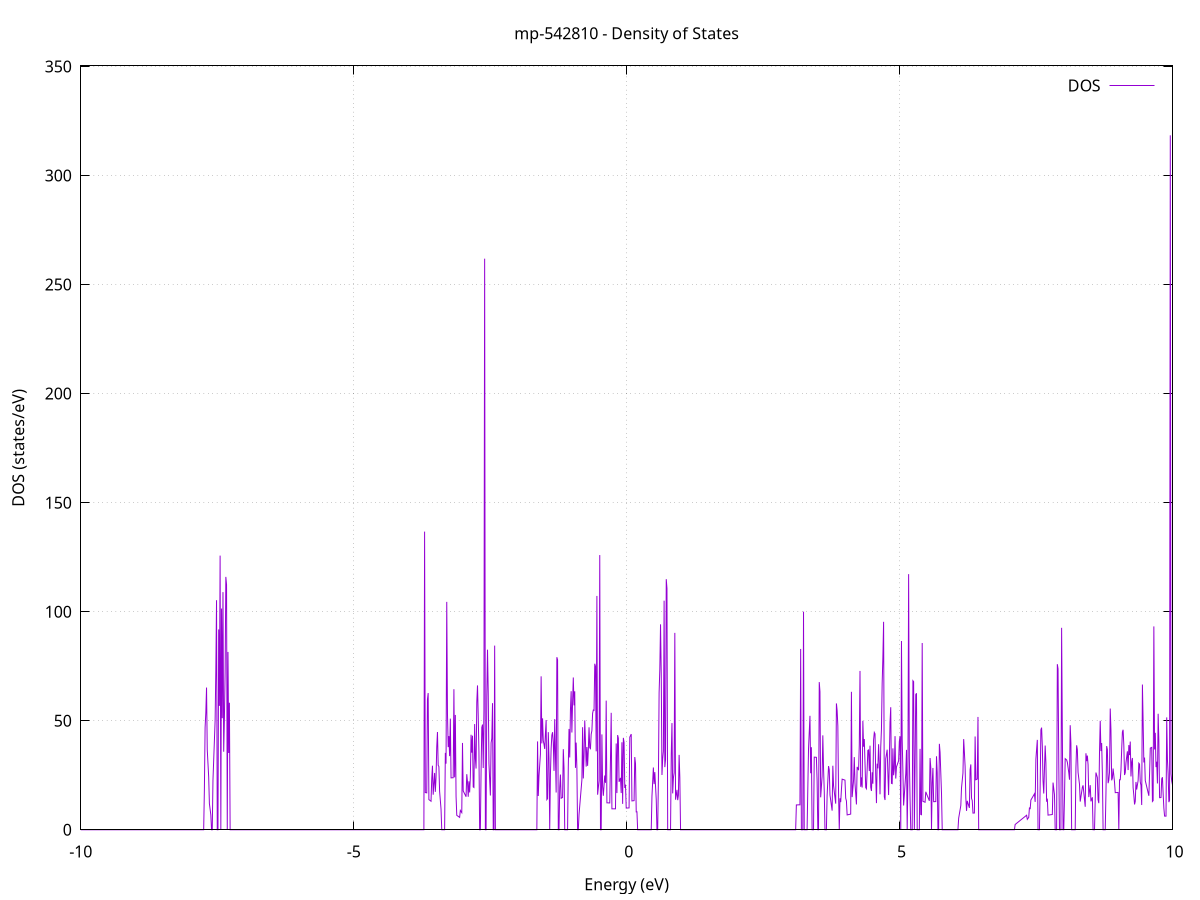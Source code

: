 set title 'mp-542810 - Density of States'
set xlabel 'Energy (eV)'
set ylabel 'DOS (states/eV)'
set grid
set xrange [-10:10]
set yrange [0:350.285]
set xzeroaxis lt -1
set terminal png size 800,600
set output 'mp-542810_dos_gnuplot.png'
plot '-' using 1:2 with lines title 'DOS'
-14.861000 0.000000
-14.847900 0.000000
-14.834800 0.000000
-14.821700 0.000000
-14.808600 0.000000
-14.795500 0.000000
-14.782400 0.000000
-14.769300 0.000000
-14.756200 0.000000
-14.743100 0.000000
-14.730000 0.000000
-14.716900 0.000000
-14.703800 0.000000
-14.690800 0.000000
-14.677700 0.000000
-14.664600 0.000000
-14.651500 0.000000
-14.638400 0.000000
-14.625300 0.000000
-14.612200 0.000000
-14.599100 0.000000
-14.586000 0.000000
-14.572900 0.000000
-14.559800 0.000000
-14.546700 0.000000
-14.533600 0.000000
-14.520500 0.000000
-14.507400 0.000000
-14.494300 0.000000
-14.481200 0.000000
-14.468100 0.000000
-14.455000 0.000000
-14.441900 0.000000
-14.428800 0.000000
-14.415700 0.000000
-14.402600 0.000000
-14.389500 0.000000
-14.376400 0.000000
-14.363300 0.000000
-14.350200 0.000000
-14.337100 0.000000
-14.324000 0.000000
-14.310900 0.000000
-14.297800 0.000000
-14.284700 0.000000
-14.271600 0.000000
-14.258500 0.000000
-14.245400 0.000000
-14.232300 0.000000
-14.219200 0.000000
-14.206100 0.000000
-14.193000 0.000000
-14.179900 0.000000
-14.166800 0.000000
-14.153700 0.000000
-14.140600 0.000000
-14.127500 0.000000
-14.114400 0.000000
-14.101300 0.000000
-14.088200 0.000000
-14.075100 0.000000
-14.062000 0.000000
-14.048900 0.000000
-14.035900 0.000000
-14.022800 0.000000
-14.009700 0.000000
-13.996600 0.000000
-13.983500 0.000000
-13.970400 0.000000
-13.957300 0.000000
-13.944200 0.000000
-13.931100 0.000000
-13.918000 0.000000
-13.904900 0.000000
-13.891800 0.000000
-13.878700 0.000000
-13.865600 0.000000
-13.852500 0.000000
-13.839400 0.000000
-13.826300 0.000000
-13.813200 0.000000
-13.800100 0.000000
-13.787000 0.000000
-13.773900 0.000000
-13.760800 0.000000
-13.747700 0.000000
-13.734600 0.000000
-13.721500 0.000000
-13.708400 0.000000
-13.695300 0.000000
-13.682200 0.000000
-13.669100 21.394300
-13.656000 37.563700
-13.642900 28.555100
-13.629800 90.711200
-13.616700 93.399400
-13.603600 31.921000
-13.590500 0.000000
-13.577400 85.289300
-13.564300 132.412100
-13.551200 101.045000
-13.538100 28.001100
-13.525000 0.000000
-13.511900 0.000000
-13.498800 0.000000
-13.485700 0.000000
-13.472600 0.000000
-13.459500 0.000000
-13.446400 0.000000
-13.433300 0.000000
-13.420200 0.000000
-13.407100 0.000000
-13.394100 0.000000
-13.381000 0.000000
-13.367900 0.000000
-13.354800 0.000000
-13.341700 0.000000
-13.328600 0.000000
-13.315500 0.000000
-13.302400 0.000000
-13.289300 0.000000
-13.276200 0.000000
-13.263100 0.000000
-13.250000 0.000000
-13.236900 0.000000
-13.223800 0.000000
-13.210700 0.000000
-13.197600 0.000000
-13.184500 0.000000
-13.171400 0.000000
-13.158300 0.000000
-13.145200 0.000000
-13.132100 0.000000
-13.119000 0.000000
-13.105900 0.000000
-13.092800 0.000000
-13.079700 0.000000
-13.066600 0.000000
-13.053500 0.000000
-13.040400 0.000000
-13.027300 0.000000
-13.014200 0.000000
-13.001100 0.000000
-12.988000 0.000000
-12.974900 0.000000
-12.961800 0.000000
-12.948700 0.000000
-12.935600 0.000000
-12.922500 0.000000
-12.909400 0.000000
-12.896300 0.000000
-12.883200 0.000000
-12.870100 0.000000
-12.857000 0.000000
-12.843900 0.000000
-12.830800 0.000000
-12.817700 0.000000
-12.804600 0.000000
-12.791500 0.000000
-12.778400 0.000000
-12.765300 0.000000
-12.752300 0.000000
-12.739200 0.000000
-12.726100 0.000000
-12.713000 0.000000
-12.699900 0.000000
-12.686800 0.000000
-12.673700 0.000000
-12.660600 0.000000
-12.647500 0.000000
-12.634400 0.000000
-12.621300 0.000000
-12.608200 0.000000
-12.595100 0.000000
-12.582000 0.000000
-12.568900 0.000000
-12.555800 0.000000
-12.542700 0.000000
-12.529600 0.000000
-12.516500 0.000000
-12.503400 0.000000
-12.490300 0.000000
-12.477200 0.000000
-12.464100 0.000000
-12.451000 0.000000
-12.437900 0.000000
-12.424800 0.000000
-12.411700 0.000000
-12.398600 0.000000
-12.385500 0.000000
-12.372400 0.000000
-12.359300 0.000000
-12.346200 0.000000
-12.333100 0.000000
-12.320000 0.000000
-12.306900 91.693000
-12.293800 100.559300
-12.280700 50.359200
-12.267600 320.534800
-12.254500 72.457300
-12.241400 146.626900
-12.228300 300.862900
-12.215200 101.770900
-12.202100 119.522600
-12.189000 34.029700
-12.175900 0.000000
-12.162800 0.000000
-12.149700 0.000000
-12.136600 0.000000
-12.123500 0.000000
-12.110400 0.000000
-12.097400 0.000000
-12.084300 0.000000
-12.071200 0.000000
-12.058100 0.000000
-12.045000 0.000000
-12.031900 0.000000
-12.018800 0.000000
-12.005700 0.000000
-11.992600 0.000000
-11.979500 0.000000
-11.966400 0.000000
-11.953300 0.000000
-11.940200 0.000000
-11.927100 0.000000
-11.914000 0.000000
-11.900900 0.000000
-11.887800 0.000000
-11.874700 0.000000
-11.861600 0.000000
-11.848500 0.000000
-11.835400 0.000000
-11.822300 0.000000
-11.809200 0.000000
-11.796100 0.000000
-11.783000 0.000000
-11.769900 0.000000
-11.756800 0.000000
-11.743700 0.000000
-11.730600 0.000000
-11.717500 0.000000
-11.704400 0.000000
-11.691300 0.000000
-11.678200 0.000000
-11.665100 0.000000
-11.652000 0.000000
-11.638900 0.000000
-11.625800 0.000000
-11.612700 0.000000
-11.599600 0.000000
-11.586500 0.000000
-11.573400 0.000000
-11.560300 0.000000
-11.547200 0.000000
-11.534100 0.000000
-11.521000 0.000000
-11.507900 0.000000
-11.494800 0.000000
-11.481700 0.000000
-11.468600 0.000000
-11.455600 0.000000
-11.442500 0.000000
-11.429400 0.000000
-11.416300 0.000000
-11.403200 0.000000
-11.390100 0.000000
-11.377000 0.000000
-11.363900 0.000000
-11.350800 0.000000
-11.337700 0.000000
-11.324600 0.000000
-11.311500 0.000000
-11.298400 0.000000
-11.285300 0.000000
-11.272200 0.000000
-11.259100 0.000000
-11.246000 0.000000
-11.232900 0.000000
-11.219800 0.000000
-11.206700 0.000000
-11.193600 0.000000
-11.180500 0.000000
-11.167400 0.000000
-11.154300 0.000000
-11.141200 0.000000
-11.128100 0.000000
-11.115000 0.000000
-11.101900 0.000000
-11.088800 0.000000
-11.075700 0.000000
-11.062600 0.000000
-11.049500 0.000000
-11.036400 0.000000
-11.023300 0.000000
-11.010200 0.000000
-10.997100 63.872300
-10.984000 62.600800
-10.970900 283.020600
-10.957800 81.983000
-10.944700 56.564300
-10.931600 0.000000
-10.918500 0.000000
-10.905400 0.000000
-10.892300 0.000000
-10.879200 0.000000
-10.866100 0.000000
-10.853000 0.000000
-10.839900 0.000000
-10.826800 0.000000
-10.813800 0.000000
-10.800700 0.000000
-10.787600 0.000000
-10.774500 0.000000
-10.761400 0.000000
-10.748300 0.000000
-10.735200 0.000000
-10.722100 0.000000
-10.709000 0.000000
-10.695900 0.000000
-10.682800 0.000000
-10.669700 0.000000
-10.656600 0.000000
-10.643500 0.000000
-10.630400 0.000000
-10.617300 0.000000
-10.604200 0.000000
-10.591100 0.000000
-10.578000 0.000000
-10.564900 0.000000
-10.551800 0.000000
-10.538700 0.000000
-10.525600 0.000000
-10.512500 0.000000
-10.499400 0.000000
-10.486300 0.000000
-10.473200 0.000000
-10.460100 0.000000
-10.447000 0.000000
-10.433900 0.000000
-10.420800 0.000000
-10.407700 0.000000
-10.394600 0.000000
-10.381500 0.000000
-10.368400 0.000000
-10.355300 0.000000
-10.342200 0.000000
-10.329100 0.000000
-10.316000 0.000000
-10.302900 0.000000
-10.289800 322.381500
-10.276700 126.788800
-10.263600 0.000000
-10.250500 0.000000
-10.237400 0.000000
-10.224300 0.000000
-10.211200 0.000000
-10.198100 0.000000
-10.185000 550.806900
-10.171900 0.000000
-10.158900 0.000000
-10.145800 238.900900
-10.132700 0.000000
-10.119600 0.000000
-10.106500 0.000000
-10.093400 0.000000
-10.080300 0.000000
-10.067200 0.000000
-10.054100 0.000000
-10.041000 0.000000
-10.027900 0.000000
-10.014800 0.000000
-10.001700 0.000000
-9.988600 0.000000
-9.975500 0.000000
-9.962400 0.000000
-9.949300 0.000000
-9.936200 0.000000
-9.923100 0.000000
-9.910000 0.000000
-9.896900 0.000000
-9.883800 0.000000
-9.870700 0.000000
-9.857600 0.000000
-9.844500 0.000000
-9.831400 0.000000
-9.818300 0.000000
-9.805200 0.000000
-9.792100 0.000000
-9.779000 0.000000
-9.765900 0.000000
-9.752800 0.000000
-9.739700 0.000000
-9.726600 0.000000
-9.713500 0.000000
-9.700400 0.000000
-9.687300 0.000000
-9.674200 0.000000
-9.661100 0.000000
-9.648000 0.000000
-9.634900 0.000000
-9.621800 0.000000
-9.608700 0.000000
-9.595600 0.000000
-9.582500 0.000000
-9.569400 0.000000
-9.556300 0.000000
-9.543200 0.000000
-9.530100 0.000000
-9.517100 0.000000
-9.504000 0.000000
-9.490900 0.000000
-9.477800 0.000000
-9.464700 0.000000
-9.451600 0.000000
-9.438500 0.000000
-9.425400 0.000000
-9.412300 0.000000
-9.399200 0.000000
-9.386100 0.000000
-9.373000 0.000000
-9.359900 0.000000
-9.346800 0.000000
-9.333700 0.000000
-9.320600 0.000000
-9.307500 0.000000
-9.294400 0.000000
-9.281300 0.000000
-9.268200 0.000000
-9.255100 0.000000
-9.242000 0.000000
-9.228900 0.000000
-9.215800 0.000000
-9.202700 0.000000
-9.189600 0.000000
-9.176500 0.000000
-9.163400 0.000000
-9.150300 0.000000
-9.137200 0.000000
-9.124100 0.000000
-9.111000 0.000000
-9.097900 0.000000
-9.084800 0.000000
-9.071700 0.000000
-9.058600 0.000000
-9.045500 0.000000
-9.032400 0.000000
-9.019300 0.000000
-9.006200 0.000000
-8.993100 0.000000
-8.980000 0.000000
-8.966900 0.000000
-8.953800 0.000000
-8.940700 0.000000
-8.927600 0.000000
-8.914500 0.000000
-8.901400 0.000000
-8.888300 0.000000
-8.875200 0.000000
-8.862200 0.000000
-8.849100 0.000000
-8.836000 0.000000
-8.822900 0.000000
-8.809800 0.000000
-8.796700 0.000000
-8.783600 0.000000
-8.770500 0.000000
-8.757400 0.000000
-8.744300 0.000000
-8.731200 0.000000
-8.718100 0.000000
-8.705000 0.000000
-8.691900 0.000000
-8.678800 0.000000
-8.665700 0.000000
-8.652600 0.000000
-8.639500 0.000000
-8.626400 0.000000
-8.613300 0.000000
-8.600200 0.000000
-8.587100 0.000000
-8.574000 0.000000
-8.560900 0.000000
-8.547800 0.000000
-8.534700 0.000000
-8.521600 0.000000
-8.508500 0.000000
-8.495400 0.000000
-8.482300 0.000000
-8.469200 0.000000
-8.456100 0.000000
-8.443000 0.000000
-8.429900 0.000000
-8.416800 0.000000
-8.403700 0.000000
-8.390600 0.000000
-8.377500 0.000000
-8.364400 0.000000
-8.351300 0.000000
-8.338200 0.000000
-8.325100 0.000000
-8.312000 0.000000
-8.298900 0.000000
-8.285800 0.000000
-8.272700 0.000000
-8.259600 0.000000
-8.246500 0.000000
-8.233400 0.000000
-8.220400 0.000000
-8.207300 0.000000
-8.194200 0.000000
-8.181100 0.000000
-8.168000 0.000000
-8.154900 0.000000
-8.141800 0.000000
-8.128700 0.000000
-8.115600 0.000000
-8.102500 0.000000
-8.089400 0.000000
-8.076300 0.000000
-8.063200 0.000000
-8.050100 0.000000
-8.037000 0.000000
-8.023900 0.000000
-8.010800 0.000000
-7.997700 0.000000
-7.984600 0.000000
-7.971500 0.000000
-7.958400 0.000000
-7.945300 0.000000
-7.932200 0.000000
-7.919100 0.000000
-7.906000 0.000000
-7.892900 0.000000
-7.879800 0.000000
-7.866700 0.000000
-7.853600 0.000000
-7.840500 0.000000
-7.827400 0.000000
-7.814300 0.000000
-7.801200 0.000000
-7.788100 0.000000
-7.775000 0.000000
-7.761900 0.000000
-7.748800 0.000000
-7.735700 18.535400
-7.722600 46.928400
-7.709500 53.720600
-7.696400 65.209500
-7.683300 36.694600
-7.670200 30.447400
-7.657100 24.200200
-7.644000 11.999200
-7.630900 9.410500
-7.617800 6.821700
-7.604700 0.000000
-7.591600 0.000000
-7.578600 22.690600
-7.565500 31.792000
-7.552400 40.893500
-7.539300 49.994900
-7.526200 72.813600
-7.513100 105.285500
-7.500000 0.000000
-7.486900 0.000000
-7.473800 91.860700
-7.460700 56.817700
-7.447600 125.724100
-7.434500 0.000000
-7.421400 101.447000
-7.408300 51.160400
-7.395200 108.973200
-7.382100 35.790100
-7.369000 51.437300
-7.355900 72.155300
-7.342800 115.956100
-7.329700 112.353500
-7.316600 0.000000
-7.303500 81.556700
-7.290400 35.203600
-7.277300 58.256700
-7.264200 0.000000
-7.251100 0.000000
-7.238000 0.000000
-7.224900 0.000000
-7.211800 0.000000
-7.198700 0.000000
-7.185600 0.000000
-7.172500 0.000000
-7.159400 0.000000
-7.146300 0.000000
-7.133200 0.000000
-7.120100 0.000000
-7.107000 0.000000
-7.093900 0.000000
-7.080800 0.000000
-7.067700 0.000000
-7.054600 0.000000
-7.041500 0.000000
-7.028400 0.000000
-7.015300 0.000000
-7.002200 0.000000
-6.989100 0.000000
-6.976000 0.000000
-6.962900 0.000000
-6.949800 0.000000
-6.936700 0.000000
-6.923700 0.000000
-6.910600 0.000000
-6.897500 0.000000
-6.884400 0.000000
-6.871300 0.000000
-6.858200 0.000000
-6.845100 0.000000
-6.832000 0.000000
-6.818900 0.000000
-6.805800 0.000000
-6.792700 0.000000
-6.779600 0.000000
-6.766500 0.000000
-6.753400 0.000000
-6.740300 0.000000
-6.727200 0.000000
-6.714100 0.000000
-6.701000 0.000000
-6.687900 0.000000
-6.674800 0.000000
-6.661700 0.000000
-6.648600 0.000000
-6.635500 0.000000
-6.622400 0.000000
-6.609300 0.000000
-6.596200 0.000000
-6.583100 0.000000
-6.570000 0.000000
-6.556900 0.000000
-6.543800 0.000000
-6.530700 0.000000
-6.517600 0.000000
-6.504500 0.000000
-6.491400 0.000000
-6.478300 0.000000
-6.465200 0.000000
-6.452100 0.000000
-6.439000 0.000000
-6.425900 0.000000
-6.412800 0.000000
-6.399700 0.000000
-6.386600 0.000000
-6.373500 0.000000
-6.360400 0.000000
-6.347300 0.000000
-6.334200 0.000000
-6.321100 0.000000
-6.308000 0.000000
-6.294900 0.000000
-6.281900 0.000000
-6.268800 0.000000
-6.255700 0.000000
-6.242600 0.000000
-6.229500 0.000000
-6.216400 0.000000
-6.203300 0.000000
-6.190200 0.000000
-6.177100 0.000000
-6.164000 0.000000
-6.150900 0.000000
-6.137800 0.000000
-6.124700 0.000000
-6.111600 0.000000
-6.098500 0.000000
-6.085400 0.000000
-6.072300 0.000000
-6.059200 0.000000
-6.046100 0.000000
-6.033000 0.000000
-6.019900 0.000000
-6.006800 0.000000
-5.993700 0.000000
-5.980600 0.000000
-5.967500 0.000000
-5.954400 0.000000
-5.941300 0.000000
-5.928200 0.000000
-5.915100 0.000000
-5.902000 0.000000
-5.888900 0.000000
-5.875800 0.000000
-5.862700 0.000000
-5.849600 0.000000
-5.836500 0.000000
-5.823400 0.000000
-5.810300 0.000000
-5.797200 0.000000
-5.784100 0.000000
-5.771000 0.000000
-5.757900 0.000000
-5.744800 0.000000
-5.731700 0.000000
-5.718600 0.000000
-5.705500 0.000000
-5.692400 0.000000
-5.679300 0.000000
-5.666200 0.000000
-5.653100 0.000000
-5.640000 0.000000
-5.627000 0.000000
-5.613900 0.000000
-5.600800 0.000000
-5.587700 0.000000
-5.574600 0.000000
-5.561500 0.000000
-5.548400 0.000000
-5.535300 0.000000
-5.522200 0.000000
-5.509100 0.000000
-5.496000 0.000000
-5.482900 0.000000
-5.469800 0.000000
-5.456700 0.000000
-5.443600 0.000000
-5.430500 0.000000
-5.417400 0.000000
-5.404300 0.000000
-5.391200 0.000000
-5.378100 0.000000
-5.365000 0.000000
-5.351900 0.000000
-5.338800 0.000000
-5.325700 0.000000
-5.312600 0.000000
-5.299500 0.000000
-5.286400 0.000000
-5.273300 0.000000
-5.260200 0.000000
-5.247100 0.000000
-5.234000 0.000000
-5.220900 0.000000
-5.207800 0.000000
-5.194700 0.000000
-5.181600 0.000000
-5.168500 0.000000
-5.155400 0.000000
-5.142300 0.000000
-5.129200 0.000000
-5.116100 0.000000
-5.103000 0.000000
-5.089900 0.000000
-5.076800 0.000000
-5.063700 0.000000
-5.050600 0.000000
-5.037500 0.000000
-5.024400 0.000000
-5.011300 0.000000
-4.998200 0.000000
-4.985200 0.000000
-4.972100 0.000000
-4.959000 0.000000
-4.945900 0.000000
-4.932800 0.000000
-4.919700 0.000000
-4.906600 0.000000
-4.893500 0.000000
-4.880400 0.000000
-4.867300 0.000000
-4.854200 0.000000
-4.841100 0.000000
-4.828000 0.000000
-4.814900 0.000000
-4.801800 0.000000
-4.788700 0.000000
-4.775600 0.000000
-4.762500 0.000000
-4.749400 0.000000
-4.736300 0.000000
-4.723200 0.000000
-4.710100 0.000000
-4.697000 0.000000
-4.683900 0.000000
-4.670800 0.000000
-4.657700 0.000000
-4.644600 0.000000
-4.631500 0.000000
-4.618400 0.000000
-4.605300 0.000000
-4.592200 0.000000
-4.579100 0.000000
-4.566000 0.000000
-4.552900 0.000000
-4.539800 0.000000
-4.526700 0.000000
-4.513600 0.000000
-4.500500 0.000000
-4.487400 0.000000
-4.474300 0.000000
-4.461200 0.000000
-4.448100 0.000000
-4.435000 0.000000
-4.421900 0.000000
-4.408800 0.000000
-4.395700 0.000000
-4.382600 0.000000
-4.369500 0.000000
-4.356400 0.000000
-4.343400 0.000000
-4.330300 0.000000
-4.317200 0.000000
-4.304100 0.000000
-4.291000 0.000000
-4.277900 0.000000
-4.264800 0.000000
-4.251700 0.000000
-4.238600 0.000000
-4.225500 0.000000
-4.212400 0.000000
-4.199300 0.000000
-4.186200 0.000000
-4.173100 0.000000
-4.160000 0.000000
-4.146900 0.000000
-4.133800 0.000000
-4.120700 0.000000
-4.107600 0.000000
-4.094500 0.000000
-4.081400 0.000000
-4.068300 0.000000
-4.055200 0.000000
-4.042100 0.000000
-4.029000 0.000000
-4.015900 0.000000
-4.002800 0.000000
-3.989700 0.000000
-3.976600 0.000000
-3.963500 0.000000
-3.950400 0.000000
-3.937300 0.000000
-3.924200 0.000000
-3.911100 0.000000
-3.898000 0.000000
-3.884900 0.000000
-3.871800 0.000000
-3.858700 0.000000
-3.845600 0.000000
-3.832500 0.000000
-3.819400 0.000000
-3.806300 0.000000
-3.793200 0.000000
-3.780100 0.000000
-3.767000 0.000000
-3.753900 0.000000
-3.740800 0.000000
-3.727700 0.000000
-3.714600 0.000000
-3.701500 136.736200
-3.688500 17.060100
-3.675400 16.998600
-3.662300 16.937000
-3.649200 59.758400
-3.636100 62.692700
-3.623000 13.843100
-3.609900 13.589800
-3.596800 13.336500
-3.583700 13.083200
-3.570600 23.343100
-3.557500 29.396100
-3.544400 16.092000
-3.531300 21.065000
-3.518200 26.037900
-3.505100 17.386200
-3.492000 23.925100
-3.478900 37.998100
-3.465800 44.825400
-3.452700 29.595700
-3.439600 28.989800
-3.426500 17.606500
-3.413400 13.529900
-3.400300 9.453300
-3.387200 0.000000
-3.374100 0.000000
-3.361000 0.000000
-3.347900 0.000000
-3.334800 0.000000
-3.321700 35.265400
-3.308600 30.308100
-3.295500 104.517100
-3.282400 53.304300
-3.269300 37.904900
-3.256200 42.946200
-3.243100 33.777500
-3.230000 50.982700
-3.216900 23.805700
-3.203800 23.825700
-3.190700 23.845700
-3.177600 23.865700
-3.164500 64.444300
-3.151400 24.046300
-3.138300 52.645600
-3.125200 15.363000
-3.112100 6.630000
-3.099000 6.393500
-3.085900 6.157000
-3.072800 5.920500
-3.059700 5.684000
-3.046700 8.882000
-3.033600 8.371500
-3.020500 7.861000
-3.007400 39.825600
-2.994300 17.813900
-2.981200 17.149700
-2.968100 16.485600
-2.955000 15.821400
-2.941900 15.157200
-2.928800 25.487800
-2.915700 21.942400
-2.902600 15.130600
-2.889500 22.236700
-2.876400 17.134200
-2.863300 24.127400
-2.850200 43.577300
-2.837100 35.351900
-2.824000 43.141100
-2.810900 19.658700
-2.797800 19.404400
-2.784700 48.469700
-2.771600 32.757800
-2.758500 28.074500
-2.745400 58.479000
-2.732300 66.181700
-2.719200 52.437900
-2.706100 35.649200
-2.693000 0.000000
-2.679900 0.000000
-2.666800 26.856100
-2.653700 46.919500
-2.640600 48.258800
-2.627500 28.317800
-2.614400 54.721400
-2.601300 261.878400
-2.588200 0.000000
-2.575100 0.000000
-2.562000 61.125600
-2.548900 82.570600
-2.535800 62.833800
-2.522700 30.477000
-2.509600 23.098500
-2.496500 15.720000
-2.483400 39.828800
-2.470300 41.858700
-2.457200 58.058600
-2.444100 0.000000
-2.431000 0.000000
-2.417900 84.460900
-2.404800 0.000000
-2.391800 0.000000
-2.378700 0.000000
-2.365600 0.000000
-2.352500 0.000000
-2.339400 0.000000
-2.326300 0.000000
-2.313200 0.000000
-2.300100 0.000000
-2.287000 0.000000
-2.273900 0.000000
-2.260800 0.000000
-2.247700 0.000000
-2.234600 0.000000
-2.221500 0.000000
-2.208400 0.000000
-2.195300 0.000000
-2.182200 0.000000
-2.169100 0.000000
-2.156000 0.000000
-2.142900 0.000000
-2.129800 0.000000
-2.116700 0.000000
-2.103600 0.000000
-2.090500 0.000000
-2.077400 0.000000
-2.064300 0.000000
-2.051200 0.000000
-2.038100 0.000000
-2.025000 0.000000
-2.011900 0.000000
-1.998800 0.000000
-1.985700 0.000000
-1.972600 0.000000
-1.959500 0.000000
-1.946400 0.000000
-1.933300 0.000000
-1.920200 0.000000
-1.907100 0.000000
-1.894000 0.000000
-1.880900 0.000000
-1.867800 0.000000
-1.854700 0.000000
-1.841600 0.000000
-1.828500 0.000000
-1.815400 0.000000
-1.802300 0.000000
-1.789200 0.000000
-1.776100 0.000000
-1.763000 0.000000
-1.750000 0.000000
-1.736900 0.000000
-1.723800 0.000000
-1.710700 0.000000
-1.697600 0.000000
-1.684500 0.000000
-1.671400 0.000000
-1.658300 0.000000
-1.645200 0.000000
-1.632100 40.532200
-1.619000 15.485300
-1.605900 24.590600
-1.592800 29.626300
-1.579700 34.662100
-1.566600 70.366000
-1.553500 39.608800
-1.540400 51.092200
-1.527300 40.802500
-1.514200 39.218400
-1.501100 37.074800
-1.488000 44.187500
-1.474900 50.328600
-1.461800 13.822100
-1.448700 14.267100
-1.435600 44.767900
-1.422500 32.549000
-1.409400 0.000000
-1.396300 25.589100
-1.383200 37.295200
-1.370100 43.407800
-1.357000 44.739800
-1.343900 39.972100
-1.330800 27.017800
-1.317700 50.733700
-1.304600 34.763100
-1.291500 17.066000
-1.278400 79.139600
-1.265300 77.938800
-1.252200 0.000000
-1.239100 0.000000
-1.226000 19.353100
-1.212900 25.332800
-1.199800 14.458900
-1.186700 14.639800
-1.173600 14.820600
-1.160500 36.957000
-1.147400 28.185800
-1.134300 0.000000
-1.121200 0.000000
-1.108200 0.000000
-1.095100 0.000000
-1.082000 0.000000
-1.068900 29.063600
-1.055800 46.242600
-1.042700 33.174000
-1.029600 55.077400
-1.016500 63.540800
-1.003400 44.592300
-0.990300 58.526900
-0.977200 69.823600
-0.964100 57.055100
-0.951000 63.511400
-0.937900 28.378300
-0.924800 39.963400
-0.911700 28.491000
-0.898600 0.000000
-0.885500 0.000000
-0.872400 6.962000
-0.859300 10.937600
-0.846200 14.913200
-0.833100 18.888900
-0.820000 22.864500
-0.806900 47.021700
-0.793800 23.546500
-0.780700 33.728700
-0.767600 50.143200
-0.754500 40.275700
-0.741400 28.979400
-0.728300 37.937300
-0.715200 29.309600
-0.702100 36.716600
-0.689000 46.998500
-0.675900 37.590300
-0.662800 37.210300
-0.649700 43.782500
-0.636600 45.482600
-0.623500 53.460300
-0.610400 54.916100
-0.597300 54.775900
-0.584200 76.127700
-0.571100 74.976000
-0.558000 35.980500
-0.544900 107.232100
-0.531800 16.077200
-0.518700 19.275300
-0.505600 22.473400
-0.492500 125.958100
-0.479400 0.000000
-0.466300 0.000000
-0.453300 43.737300
-0.440200 19.791600
-0.427100 15.586500
-0.414000 20.483400
-0.400900 24.884400
-0.387800 21.532600
-0.374700 59.227500
-0.361600 12.356600
-0.348500 12.343000
-0.335400 12.329400
-0.322300 12.315800
-0.309200 12.302200
-0.296100 32.578500
-0.283000 53.626700
-0.269900 9.601800
-0.256800 9.601700
-0.243700 9.601500
-0.230600 9.601400
-0.217500 9.601300
-0.204400 9.601100
-0.191300 39.572500
-0.178200 16.824200
-0.165100 43.424800
-0.152000 42.000200
-0.138900 21.981000
-0.125800 22.887200
-0.112700 23.793400
-0.099600 16.845200
-0.086500 40.131300
-0.073400 11.878300
-0.060300 42.148000
-0.047200 40.059100
-0.034100 19.179900
-0.021000 20.701900
-0.007900 9.948300
0.005200 9.968900
0.018300 9.989400
0.031400 10.010000
0.044500 10.030600
0.057600 42.493300
0.070700 43.183700
0.083800 43.874100
0.096900 13.230400
0.110000 13.274000
0.123100 13.317700
0.136200 13.361300
0.149300 33.348500
0.162400 30.343300
0.175500 8.209600
0.188500 8.245700
0.201600 0.000000
0.214700 0.000000
0.227800 0.000000
0.240900 0.000000
0.254000 0.000000
0.267100 0.000000
0.280200 0.000000
0.293300 0.000000
0.306400 0.000000
0.319500 0.000000
0.332600 0.000000
0.345700 0.000000
0.358800 0.000000
0.371900 0.000000
0.385000 0.000000
0.398100 0.000000
0.411200 0.000000
0.424300 0.000000
0.437400 0.000000
0.450500 0.000000
0.463600 15.348900
0.476700 21.960600
0.489800 28.572200
0.502900 20.955600
0.516000 26.446900
0.529100 20.134600
0.542200 13.822300
0.555300 0.000000
0.568400 0.000000
0.581500 22.354200
0.594600 62.825700
0.607700 73.661800
0.620800 94.201500
0.633900 71.487700
0.647000 25.111800
0.660100 32.494500
0.673200 36.020500
0.686300 105.054700
0.699400 28.733600
0.712500 32.129600
0.725600 114.906900
0.738700 110.636100
0.751800 0.000000
0.764900 0.000000
0.778000 0.000000
0.791100 0.000000
0.804200 0.000000
0.817300 34.509200
0.830300 48.935700
0.843400 16.680400
0.856500 23.764300
0.869600 26.122700
0.882700 90.276100
0.895800 13.784400
0.908900 16.049100
0.922000 18.313900
0.935100 13.598400
0.948200 15.811800
0.961300 34.344600
0.974400 24.049400
0.987500 0.000000
1.000600 0.000000
1.013700 0.000000
1.026800 0.000000
1.039900 0.000000
1.053000 0.000000
1.066100 0.000000
1.079200 0.000000
1.092300 0.000000
1.105400 0.000000
1.118500 0.000000
1.131600 0.000000
1.144700 0.000000
1.157800 0.000000
1.170900 0.000000
1.184000 0.000000
1.197100 0.000000
1.210200 0.000000
1.223300 0.000000
1.236400 0.000000
1.249500 0.000000
1.262600 0.000000
1.275700 0.000000
1.288800 0.000000
1.301900 0.000000
1.315000 0.000000
1.328100 0.000000
1.341200 0.000000
1.354300 0.000000
1.367400 0.000000
1.380500 0.000000
1.393600 0.000000
1.406700 0.000000
1.419800 0.000000
1.432900 0.000000
1.446000 0.000000
1.459100 0.000000
1.472200 0.000000
1.485200 0.000000
1.498300 0.000000
1.511400 0.000000
1.524500 0.000000
1.537600 0.000000
1.550700 0.000000
1.563800 0.000000
1.576900 0.000000
1.590000 0.000000
1.603100 0.000000
1.616200 0.000000
1.629300 0.000000
1.642400 0.000000
1.655500 0.000000
1.668600 0.000000
1.681700 0.000000
1.694800 0.000000
1.707900 0.000000
1.721000 0.000000
1.734100 0.000000
1.747200 0.000000
1.760300 0.000000
1.773400 0.000000
1.786500 0.000000
1.799600 0.000000
1.812700 0.000000
1.825800 0.000000
1.838900 0.000000
1.852000 0.000000
1.865100 0.000000
1.878200 0.000000
1.891300 0.000000
1.904400 0.000000
1.917500 0.000000
1.930600 0.000000
1.943700 0.000000
1.956800 0.000000
1.969900 0.000000
1.983000 0.000000
1.996100 0.000000
2.009200 0.000000
2.022300 0.000000
2.035400 0.000000
2.048500 0.000000
2.061600 0.000000
2.074700 0.000000
2.087800 0.000000
2.100900 0.000000
2.114000 0.000000
2.127000 0.000000
2.140100 0.000000
2.153200 0.000000
2.166300 0.000000
2.179400 0.000000
2.192500 0.000000
2.205600 0.000000
2.218700 0.000000
2.231800 0.000000
2.244900 0.000000
2.258000 0.000000
2.271100 0.000000
2.284200 0.000000
2.297300 0.000000
2.310400 0.000000
2.323500 0.000000
2.336600 0.000000
2.349700 0.000000
2.362800 0.000000
2.375900 0.000000
2.389000 0.000000
2.402100 0.000000
2.415200 0.000000
2.428300 0.000000
2.441400 0.000000
2.454500 0.000000
2.467600 0.000000
2.480700 0.000000
2.493800 0.000000
2.506900 0.000000
2.520000 0.000000
2.533100 0.000000
2.546200 0.000000
2.559300 0.000000
2.572400 0.000000
2.585500 0.000000
2.598600 0.000000
2.611700 0.000000
2.624800 0.000000
2.637900 0.000000
2.651000 0.000000
2.664100 0.000000
2.677200 0.000000
2.690300 0.000000
2.703400 0.000000
2.716500 0.000000
2.729600 0.000000
2.742700 0.000000
2.755800 0.000000
2.768900 0.000000
2.781900 0.000000
2.795000 0.000000
2.808100 0.000000
2.821200 0.000000
2.834300 0.000000
2.847400 0.000000
2.860500 0.000000
2.873600 0.000000
2.886700 0.000000
2.899800 0.000000
2.912900 0.000000
2.926000 0.000000
2.939100 0.000000
2.952200 0.000000
2.965300 0.000000
2.978400 0.000000
2.991500 0.000000
3.004600 0.000000
3.017700 0.000000
3.030800 0.000000
3.043900 0.000000
3.057000 0.000000
3.070100 0.000000
3.083200 0.000000
3.096300 0.000000
3.109400 11.409300
3.122500 11.415000
3.135600 11.420700
3.148700 11.426400
3.161800 11.432100
3.174900 11.437800
3.188000 82.920200
3.201100 0.000000
3.214200 0.000000
3.227300 0.000000
3.240400 100.015000
3.253500 0.000000
3.266600 0.000000
3.279700 0.000000
3.292800 0.000000
3.305900 0.000000
3.319000 18.870300
3.332100 37.275700
3.345200 44.764400
3.358300 52.253000
3.371400 25.931500
3.384500 37.851800
3.397600 0.000000
3.410700 0.000000
3.423700 0.000000
3.436800 33.320000
3.449900 33.289000
3.463000 33.258000
3.476100 33.227000
3.489200 22.599300
3.502300 0.000000
3.515400 0.000000
3.528500 67.725800
3.541600 63.314100
3.554700 14.875200
3.567800 19.672800
3.580900 24.470400
3.594000 43.292600
3.607100 28.196400
3.620200 17.708000
3.633300 0.000000
3.646400 0.000000
3.659500 0.000000
3.672600 15.696000
3.685700 22.498900
3.698800 29.206900
3.711900 27.493400
3.725000 15.946700
3.738100 13.558600
3.751200 11.170500
3.764300 8.782300
3.777400 29.375100
3.790500 20.233300
3.803600 17.485700
3.816700 14.738100
3.829800 11.990500
3.842900 57.944400
3.856000 54.654900
3.869100 47.617500
3.882200 16.687600
3.895300 0.000000
3.908400 14.417000
3.921500 12.680600
3.934600 18.307500
3.947700 23.216700
3.960800 23.102800
3.973900 22.988800
3.987000 22.874900
4.000100 22.760900
4.013200 14.493300
4.026300 13.215300
4.039400 6.806400
4.052500 6.882900
4.065500 6.959400
4.078600 7.036000
4.091700 7.112500
4.104800 7.189000
4.117900 63.255100
4.131000 14.982800
4.144100 18.887300
4.157200 22.791800
4.170300 33.338200
4.183400 21.269500
4.196500 16.445000
4.209600 11.620500
4.222700 28.836000
4.235800 28.080600
4.248900 27.325100
4.262000 38.911300
4.275100 72.825500
4.288200 19.712200
4.301300 24.041100
4.314400 19.364600
4.327500 49.978200
4.340600 38.099700
4.353700 41.607100
4.366800 30.478500
4.379900 19.350000
4.393000 18.819000
4.406100 27.602300
4.419200 36.385700
4.432300 36.600300
4.445400 26.937600
4.458500 38.559600
4.471600 19.538600
4.484700 17.792600
4.497800 26.371500
4.510900 21.109500
4.524000 41.200900
4.537100 44.635300
4.550200 43.985700
4.563300 24.700500
4.576400 12.232400
4.589500 30.304000
4.602600 28.159500
4.615700 39.234200
4.628800 30.589100
4.641900 16.253700
4.655000 37.870000
4.668100 46.126400
4.681200 67.237100
4.694300 79.082100
4.707400 95.364300
4.720400 15.129300
4.733500 13.650400
4.746600 32.595200
4.759700 34.661400
4.772800 36.727600
4.785900 25.982100
4.799000 15.918900
4.812100 31.513600
4.825200 49.366000
4.838300 56.198600
4.851400 21.282700
4.864500 21.155800
4.877600 37.328000
4.890700 24.997200
4.903800 28.070700
4.916900 42.923900
4.930000 23.492000
4.943100 28.806600
4.956200 29.750000
4.969300 30.693300
4.982400 31.636600
4.995500 40.493100
5.008600 42.874600
5.021700 0.000000
5.034800 86.556600
5.047900 41.533000
5.061000 26.667000
5.074100 11.121000
5.087200 16.012400
5.100300 20.903800
5.113400 25.795200
5.126500 36.640100
5.139600 0.000000
5.152700 23.701100
5.165800 117.224700
5.178900 33.130600
5.192000 14.323100
5.205100 0.000000
5.218200 0.000000
5.231300 0.000000
5.244400 68.356000
5.257500 67.931400
5.270600 0.000000
5.283700 29.283000
5.296800 61.997800
5.309900 62.586000
5.323000 0.000000
5.336100 0.000000
5.349200 0.000000
5.362200 0.000000
5.375300 37.103000
5.388400 7.037000
5.401500 6.901900
5.414600 85.636200
5.427700 13.041000
5.440800 12.900100
5.453900 12.759200
5.467000 12.618300
5.480100 17.412800
5.493200 16.586300
5.506300 15.759800
5.519400 14.933300
5.532500 14.106800
5.545600 13.280300
5.558700 32.907600
5.571800 28.604300
5.584900 0.000000
5.598000 21.486900
5.611100 28.363900
5.624200 12.875100
5.637300 12.892600
5.650400 12.910000
5.663500 12.927400
5.676600 33.713400
5.689700 26.235100
5.702800 0.000000
5.715900 0.000000
5.729000 39.417700
5.742100 35.463400
5.755200 26.106000
5.768300 16.748600
5.781400 0.000000
5.794500 0.000000
5.807600 0.000000
5.820700 0.000000
5.833800 0.000000
5.846900 0.000000
5.860000 0.000000
5.873100 0.000000
5.886200 0.000000
5.899300 0.000000
5.912400 0.000000
5.925500 0.000000
5.938600 0.000000
5.951700 0.000000
5.964800 0.000000
5.977900 0.000000
5.991000 0.000000
6.004100 0.000000
6.017100 0.000000
6.030200 0.000000
6.043300 0.000000
6.056400 0.000000
6.069500 0.000000
6.082600 5.310200
6.095700 7.243500
6.108800 9.176800
6.121900 11.110100
6.135000 19.309400
6.148100 22.649500
6.161200 25.989500
6.174300 41.592600
6.187400 35.546200
6.200500 29.095300
6.213600 14.706400
6.226700 8.660500
6.239800 13.262200
6.252900 12.184800
6.266000 11.107400
6.279100 10.029900
6.292200 27.578300
6.305300 29.969800
6.318400 14.424600
6.331500 13.361700
6.344600 7.656100
6.357700 7.670600
6.370800 7.685100
6.383900 42.793700
6.397000 22.937800
6.410100 23.103600
6.423200 23.269400
6.436300 51.726200
6.449400 0.000000
6.462500 0.000000
6.475600 0.000000
6.488700 0.000000
6.501800 0.000000
6.514900 0.000000
6.528000 0.000000
6.541100 0.000000
6.554200 0.000000
6.567300 0.000000
6.580400 0.000000
6.593500 0.000000
6.606600 0.000000
6.619700 0.000000
6.632800 0.000000
6.645900 0.000000
6.658900 0.000000
6.672000 0.000000
6.685100 0.000000
6.698200 0.000000
6.711300 0.000000
6.724400 0.000000
6.737500 0.000000
6.750600 0.000000
6.763700 0.000000
6.776800 0.000000
6.789900 0.000000
6.803000 0.000000
6.816100 0.000000
6.829200 0.000000
6.842300 0.000000
6.855400 0.000000
6.868500 0.000000
6.881600 0.000000
6.894700 0.000000
6.907800 0.000000
6.920900 0.000000
6.934000 0.000000
6.947100 0.000000
6.960200 0.000000
6.973300 0.000000
6.986400 0.000000
6.999500 0.000000
7.012600 0.000000
7.025700 0.000000
7.038800 0.000000
7.051900 0.000000
7.065000 0.000000
7.078100 0.000000
7.091200 0.000000
7.104300 0.000000
7.117400 2.421100
7.130500 2.685900
7.143600 2.950700
7.156700 3.215500
7.169800 3.480300
7.182900 3.745100
7.196000 4.009900
7.209100 4.274700
7.222200 4.539500
7.235300 4.804300
7.248400 5.069100
7.261500 5.334000
7.274600 5.598800
7.287700 5.863600
7.300700 6.128400
7.313800 6.393200
7.326900 6.658000
7.340000 4.788900
7.353100 5.234900
7.366200 5.680800
7.379300 10.212300
7.392400 9.469800
7.405500 13.630100
7.418600 14.200500
7.431700 14.770800
7.444800 15.341200
7.457900 15.911500
7.471000 16.481900
7.484100 12.780400
7.497200 32.395700
7.510300 36.812200
7.523400 41.228800
7.536500 0.000000
7.549600 0.000000
7.562700 0.000000
7.575800 20.576400
7.588900 45.798500
7.602000 46.843600
7.615100 38.256600
7.628200 22.408900
7.641300 16.644000
7.654400 27.873300
7.667500 38.628200
7.680600 30.753400
7.693700 12.863500
7.706800 14.276500
7.719900 6.725400
7.733000 6.770100
7.746100 6.814800
7.759200 6.859500
7.772300 6.904100
7.785400 6.948800
7.798500 6.993500
7.811600 21.639700
7.824700 18.871000
7.837800 16.102300
7.850900 0.000000
7.864000 0.000000
7.877100 0.000000
7.890200 75.938100
7.903300 73.811100
7.916400 30.466300
7.929500 0.000000
7.942600 0.000000
7.955600 0.000000
7.968700 92.601000
7.981800 45.251900
7.994900 0.000000
8.008000 0.000000
8.021100 14.623900
8.034200 32.610200
8.047300 32.321600
8.060400 32.033100
8.073500 30.997000
8.086600 28.617900
8.099700 26.238700
8.112800 22.942200
8.125900 47.944900
8.139000 39.618200
8.152100 0.000000
8.165200 0.000000
8.178300 0.000000
8.191400 0.000000
8.204500 0.000000
8.217600 0.000000
8.230700 28.435900
8.243800 38.733300
8.256900 36.805400
8.270000 26.330300
8.283100 23.580900
8.296200 20.831500
8.309300 12.923000
8.322400 15.106600
8.335500 17.290200
8.348600 19.473800
8.361700 20.368500
8.374800 17.095000
8.387900 13.821400
8.401000 10.547900
8.414100 35.082600
8.427200 31.460700
8.440300 34.008200
8.453400 29.804700
8.466500 14.979700
8.479600 17.722600
8.492700 20.465500
8.505800 13.025500
8.518900 13.959200
8.532000 14.893000
8.545100 0.000000
8.558200 0.000000
8.571300 0.000000
8.584400 14.014400
8.597400 26.239900
8.610500 25.102500
8.623600 23.965000
8.636700 13.775700
8.649800 12.206100
8.662900 35.744800
8.676000 49.980200
8.689100 36.110800
8.702200 39.772400
8.715300 25.915000
8.728400 0.000000
8.741500 0.000000
8.754600 0.000000
8.767700 0.000000
8.780800 16.563700
8.793900 38.372800
8.807000 36.802900
8.820100 21.365600
8.833200 22.710600
8.846300 26.384800
8.859400 55.585100
8.872500 45.809200
8.885600 22.672800
8.898700 23.649900
8.911800 28.081300
8.924900 24.960300
8.938000 21.839300
8.951100 17.016700
8.964200 17.040700
8.977300 17.064700
8.990400 17.088800
9.003500 17.112800
9.016600 0.000000
9.029700 22.948500
9.042800 22.922000
9.055900 27.365100
9.069000 36.799900
9.082100 44.855200
9.095200 45.862200
9.108300 38.782700
9.121400 25.112700
9.134500 26.146100
9.147600 30.723200
9.160700 33.352300
9.173800 35.981500
9.186900 27.374200
9.200000 38.846600
9.213100 34.251200
9.226200 40.453400
9.239300 24.440900
9.252300 30.993100
9.265400 32.913700
9.278500 19.353800
9.291600 15.847500
9.304700 11.609300
9.317800 13.004800
9.330900 21.935300
9.344000 18.457900
9.357100 20.519500
9.370200 22.581000
9.383300 30.527200
9.396400 30.100400
9.409500 21.946200
9.422600 20.371900
9.435700 11.350600
9.448800 66.609800
9.461900 49.539900
9.475000 30.879700
9.488100 33.113400
9.501200 22.570100
9.514300 21.171300
9.527400 19.772800
9.540500 18.374500
9.553600 16.976300
9.566700 15.578400
9.579800 25.618600
9.592900 37.446700
9.606000 37.615900
9.619100 37.771200
9.632200 12.984500
9.645300 13.370100
9.658400 93.254200
9.671500 36.833900
9.684600 44.464700
9.697700 28.744900
9.710800 31.224400
9.723900 21.230300
9.737000 53.191700
9.750100 40.815300
9.763200 14.717300
9.776300 14.749900
9.789400 14.787000
9.802500 23.338500
9.815600 24.092800
9.828700 16.455500
9.841800 9.932300
9.854900 6.274400
9.868000 6.262100
9.881100 6.249800
9.894100 51.518200
9.907200 32.129700
9.920300 25.573300
9.933400 12.679400
9.946500 13.536500
9.959600 318.440600
9.972700 25.738300
9.985800 22.309600
9.998900 20.704300
10.012000 16.119800
10.025100 10.976700
10.038200 10.074900
10.051300 9.177200
10.064400 8.283700
10.077500 7.394500
10.090600 6.509400
10.103700 5.628600
10.116800 3.716400
10.129900 1.772800
10.143000 0.133900
10.156100 0.000000
10.169200 0.000000
10.182300 0.000000
10.195400 0.000000
10.208500 0.000000
10.221600 0.000000
10.234700 0.000000
10.247800 0.000000
10.260900 0.000000
10.274000 0.000000
10.287100 0.000000
10.300200 0.000000
10.313300 0.000000
10.326400 0.000000
10.339500 0.000000
10.352600 0.000000
10.365700 0.000000
10.378800 0.000000
10.391900 0.000000
10.405000 0.000000
10.418100 0.000000
10.431200 0.000000
10.444300 0.000000
10.457400 0.000000
10.470500 0.000000
10.483600 0.000000
10.496700 0.000000
10.509800 0.000000
10.522900 0.000000
10.535900 0.000000
10.549000 0.000000
10.562100 0.000000
10.575200 0.000000
10.588300 0.000000
10.601400 0.000000
10.614500 0.000000
10.627600 0.000000
10.640700 0.000000
10.653800 0.000000
10.666900 0.000000
10.680000 0.000000
10.693100 0.000000
10.706200 0.000000
10.719300 0.000000
10.732400 0.000000
10.745500 0.000000
10.758600 0.000000
10.771700 0.000000
10.784800 0.000000
10.797900 0.000000
10.811000 0.000000
10.824100 0.000000
10.837200 0.000000
10.850300 0.000000
10.863400 0.000000
10.876500 0.000000
10.889600 0.000000
10.902700 0.000000
10.915800 0.000000
10.928900 0.000000
10.942000 0.000000
10.955100 0.000000
10.968200 0.000000
10.981300 0.000000
10.994400 0.000000
11.007500 0.000000
11.020600 0.000000
11.033700 0.000000
11.046800 0.000000
11.059900 0.000000
11.073000 0.000000
11.086100 0.000000
11.099200 0.000000
11.112300 0.000000
11.125400 0.000000
11.138500 0.000000
11.151600 0.000000
11.164700 0.000000
11.177800 0.000000
11.190800 0.000000
11.203900 0.000000
11.217000 0.000000
11.230100 0.000000
11.243200 0.000000
11.256300 0.000000
11.269400 0.000000
11.282500 0.000000
11.295600 0.000000
11.308700 0.000000
11.321800 0.000000
11.334900 0.000000
e

